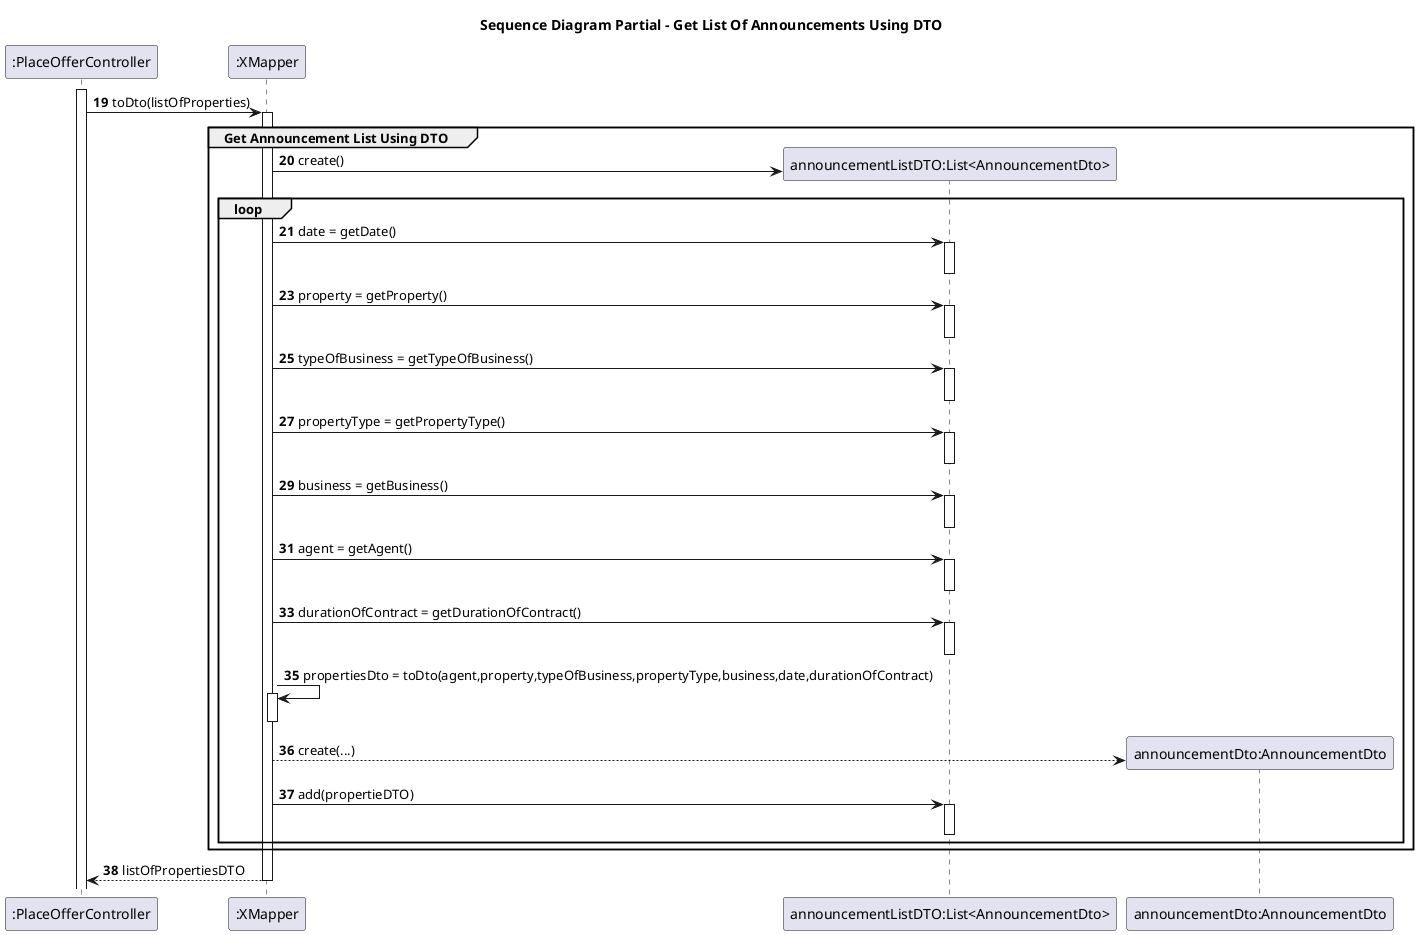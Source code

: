 @startuml

title Sequence Diagram Partial - Get List Of Announcements Using DTO

participant ":PlaceOfferController" as Controller
participant ":XMapper" as XMapper
participant "announcementListDTO:List<AnnouncementDto>" as ListPublishAnnouncement
participant "announcementDto:AnnouncementDto" as AnnouncementDto

autonumber 19

activate Controller

Controller -> XMapper : toDto(listOfProperties)
activate XMapper

Group Get Announcement List Using DTO

XMapper -> ListPublishAnnouncement**: create()

    loop

    XMapper -> ListPublishAnnouncement: date = getDate()
    activate ListPublishAnnouncement

    XMapper -[hidden]> ListPublishAnnouncement
    deactivate ListPublishAnnouncement

    XMapper -> ListPublishAnnouncement: property = getProperty()
    activate ListPublishAnnouncement

    XMapper -[hidden]> ListPublishAnnouncement
    deactivate ListPublishAnnouncement

    XMapper -> ListPublishAnnouncement: typeOfBusiness = getTypeOfBusiness()
    activate ListPublishAnnouncement

    XMapper -[hidden]> ListPublishAnnouncement
    deactivate ListPublishAnnouncement

    XMapper -> ListPublishAnnouncement: propertyType = getPropertyType()
    activate ListPublishAnnouncement

    XMapper -[hidden]> ListPublishAnnouncement
    deactivate ListPublishAnnouncement

    XMapper -> ListPublishAnnouncement: business = getBusiness()
    activate ListPublishAnnouncement

    XMapper -[hidden]> ListPublishAnnouncement
    deactivate ListPublishAnnouncement

    XMapper -> ListPublishAnnouncement :agent = getAgent()
    activate ListPublishAnnouncement

    XMapper -[hidden]> ListPublishAnnouncement
    deactivate ListPublishAnnouncement

    XMapper -> ListPublishAnnouncement: durationOfContract = getDurationOfContract()
    activate ListPublishAnnouncement

    XMapper -[hidden]> ListPublishAnnouncement
    deactivate ListPublishAnnouncement

    XMapper -> XMapper : propertiesDto = toDto(agent,property,typeOfBusiness,propertyType,business,date,durationOfContract)
    activate XMapper

    deactivate XMapper

    XMapper --> AnnouncementDto**: create(...)

    XMapper -> ListPublishAnnouncement: add(propertieDTO)
    activate ListPublishAnnouncement

    deactivate ListPublishAnnouncement
    end

end

XMapper --> Controller : listOfPropertiesDTO
deactivate XMapper
@enduml